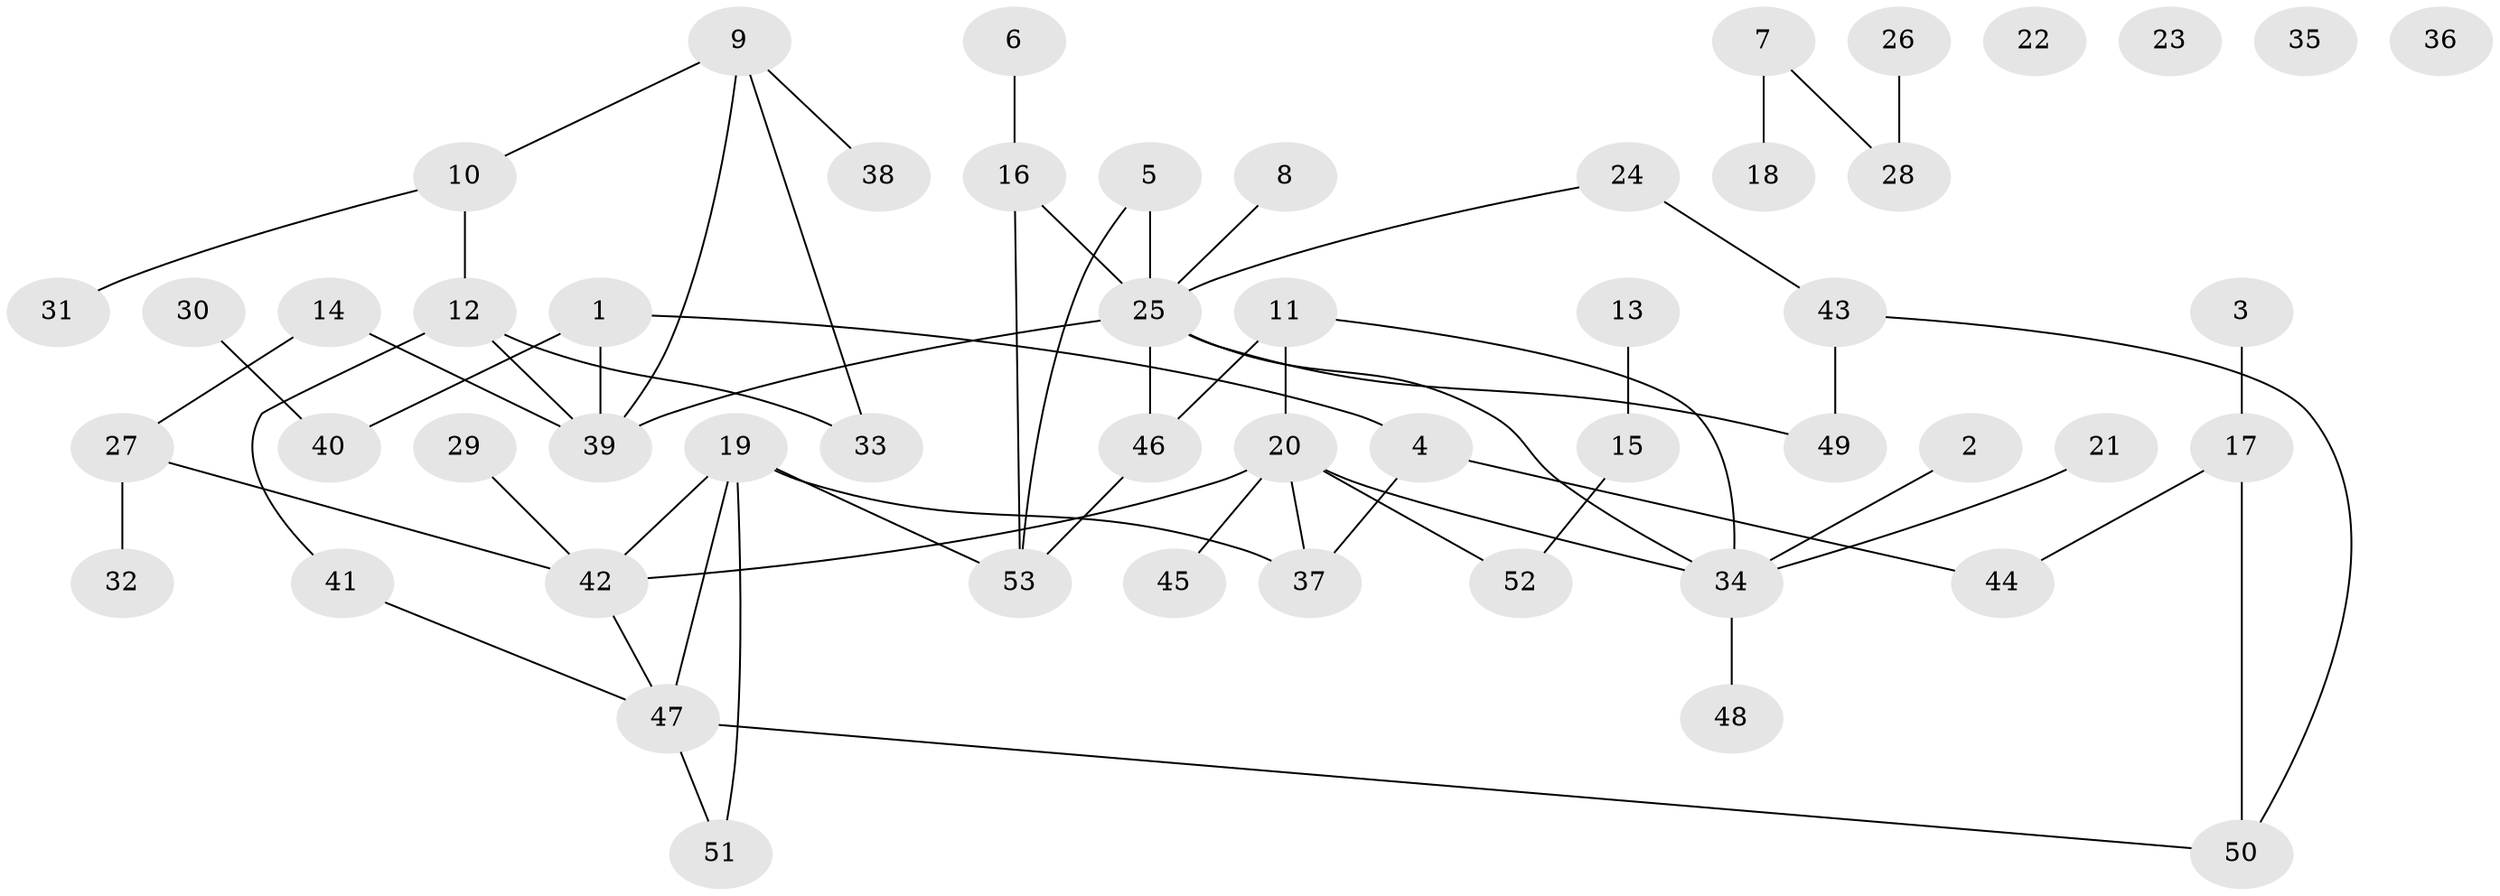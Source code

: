 // coarse degree distribution, {3: 0.10810810810810811, 1: 0.32432432432432434, 2: 0.24324324324324326, 4: 0.05405405405405406, 6: 0.10810810810810811, 5: 0.02702702702702703, 0: 0.10810810810810811, 11: 0.02702702702702703}
// Generated by graph-tools (version 1.1) at 2025/23/03/03/25 07:23:24]
// undirected, 53 vertices, 63 edges
graph export_dot {
graph [start="1"]
  node [color=gray90,style=filled];
  1;
  2;
  3;
  4;
  5;
  6;
  7;
  8;
  9;
  10;
  11;
  12;
  13;
  14;
  15;
  16;
  17;
  18;
  19;
  20;
  21;
  22;
  23;
  24;
  25;
  26;
  27;
  28;
  29;
  30;
  31;
  32;
  33;
  34;
  35;
  36;
  37;
  38;
  39;
  40;
  41;
  42;
  43;
  44;
  45;
  46;
  47;
  48;
  49;
  50;
  51;
  52;
  53;
  1 -- 4;
  1 -- 39;
  1 -- 40;
  2 -- 34;
  3 -- 17;
  4 -- 37;
  4 -- 44;
  5 -- 25;
  5 -- 53;
  6 -- 16;
  7 -- 18;
  7 -- 28;
  8 -- 25;
  9 -- 10;
  9 -- 33;
  9 -- 38;
  9 -- 39;
  10 -- 12;
  10 -- 31;
  11 -- 20;
  11 -- 34;
  11 -- 46;
  12 -- 33;
  12 -- 39;
  12 -- 41;
  13 -- 15;
  14 -- 27;
  14 -- 39;
  15 -- 52;
  16 -- 25;
  16 -- 53;
  17 -- 44;
  17 -- 50;
  19 -- 37;
  19 -- 42;
  19 -- 47;
  19 -- 51;
  19 -- 53;
  20 -- 34;
  20 -- 37;
  20 -- 42;
  20 -- 45;
  20 -- 52;
  21 -- 34;
  24 -- 25;
  24 -- 43;
  25 -- 34;
  25 -- 39;
  25 -- 46;
  25 -- 49;
  26 -- 28;
  27 -- 32;
  27 -- 42;
  29 -- 42;
  30 -- 40;
  34 -- 48;
  41 -- 47;
  42 -- 47;
  43 -- 49;
  43 -- 50;
  46 -- 53;
  47 -- 50;
  47 -- 51;
}
